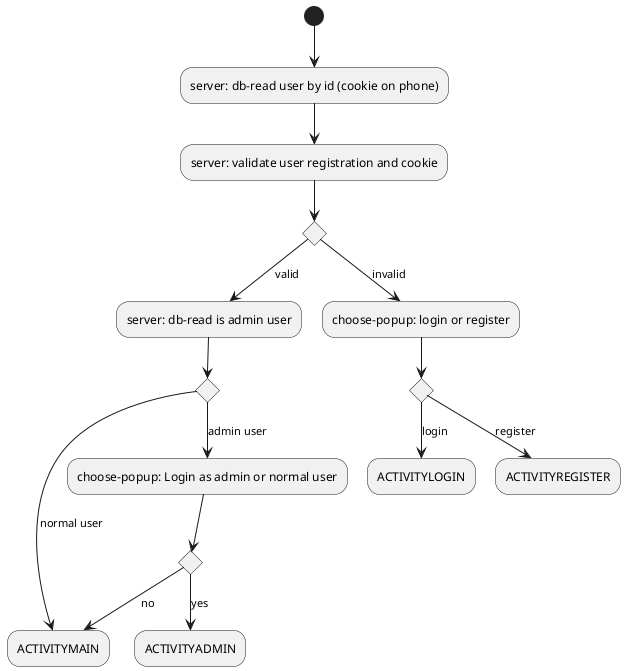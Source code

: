 @startuml
(*) --> "server: db-read user by id (cookie on phone)"
--> "server: validate user registration and cookie"
if "" then
    --> [valid] "server: db-read is admin user"
    if "" then
        --> [normal user] "ACTIVITYMAIN"
    else
        --> [admin user] "choose-popup: Login as admin or normal user"
        if "" then
            --> [yes] "ACTIVITYADMIN"
        else
            --> [no] "ACTIVITYMAIN"
        Endif
    Endif
else
    --> [invalid] "choose-popup: login or register"
    If "" then
        --> [login] "ACTIVITYLOGIN"
    else
        --> [register] "ACTIVITYREGISTER"
    Endif
Endif
@enduml